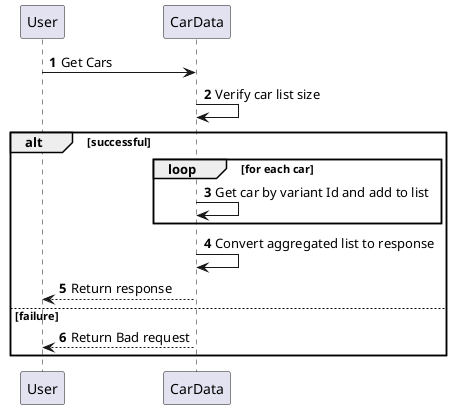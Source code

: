 @startuml
'https://plantuml.com/sequence-diagram

autonumber

User -> CarData: Get Cars
CarData -> CarData: Verify car list size
alt successful
loop for each car
CarData -> CarData: Get car by variant Id and add to list
end
CarData -> CarData: Convert aggregated list to response
CarData --> User: Return response
else failure
CarData --> User: Return Bad request
end

@enduml